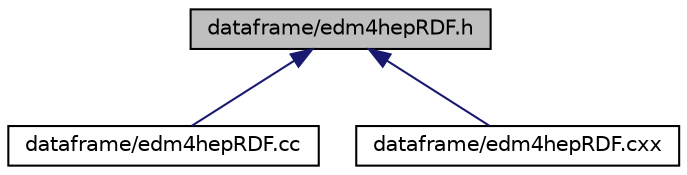 digraph "dataframe/edm4hepRDF.h"
{
 // LATEX_PDF_SIZE
  edge [fontname="Helvetica",fontsize="10",labelfontname="Helvetica",labelfontsize="10"];
  node [fontname="Helvetica",fontsize="10",shape=record];
  Node1 [label="dataframe/edm4hepRDF.h",height=0.2,width=0.4,color="black", fillcolor="grey75", style="filled", fontcolor="black",tooltip=" "];
  Node1 -> Node2 [dir="back",color="midnightblue",fontsize="10",style="solid",fontname="Helvetica"];
  Node2 [label="dataframe/edm4hepRDF.cc",height=0.2,width=0.4,color="black", fillcolor="white", style="filled",URL="$edm4hep_r_d_f_8cc.html",tooltip=" "];
  Node1 -> Node3 [dir="back",color="midnightblue",fontsize="10",style="solid",fontname="Helvetica"];
  Node3 [label="dataframe/edm4hepRDF.cxx",height=0.2,width=0.4,color="black", fillcolor="white", style="filled",URL="$edm4hep_r_d_f_8cxx.html",tooltip=" "];
}
